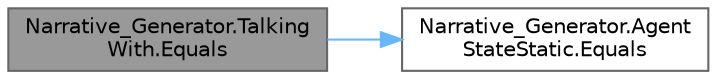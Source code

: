 digraph "Narrative_Generator.TalkingWith.Equals"
{
 // LATEX_PDF_SIZE
  bgcolor="transparent";
  edge [fontname=Helvetica,fontsize=10,labelfontname=Helvetica,labelfontsize=10];
  node [fontname=Helvetica,fontsize=10,shape=box,height=0.2,width=0.4];
  rankdir="LR";
  Node1 [label="Narrative_Generator.Talking\lWith.Equals",height=0.2,width=0.4,color="gray40", fillcolor="grey60", style="filled", fontcolor="black",tooltip="Method for comparing two TalkingWith instance."];
  Node1 -> Node2 [color="steelblue1",style="solid"];
  Node2 [label="Narrative_Generator.Agent\lStateStatic.Equals",height=0.2,width=0.4,color="grey40", fillcolor="white", style="filled",URL="$class_narrative___generator_1_1_agent_state_static.html#ae69ab8132165ed897c507586fb5e9ffa",tooltip="Method for comparing two static parts of agent states."];
}
